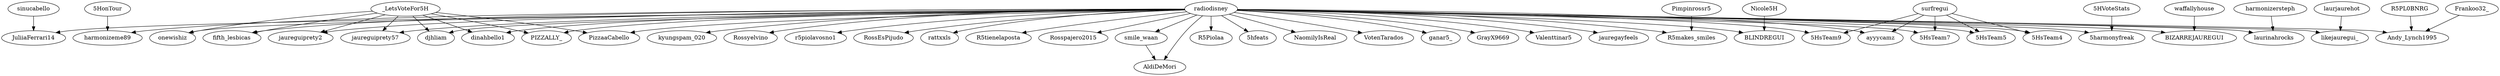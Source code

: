 strict digraph {
"radiodisney" -> "r5piolavosno1"
"radiodisney" -> "RossEsPijudo"
"radiodisney" -> "rattxxls"
"radiodisney" -> "JuliiaFerrari14"
"radiodisney" -> "R5tienelaposta"
"radiodisney" -> "Rosspajero2015"
"radiodisney" -> "harmonizeme89"
"radiodisney" -> "AldiDeMori"
"radiodisney" -> "R5Piolaa"
"radiodisney" -> "dinahbello1"
"radiodisney" -> "5hfeats"
"radiodisney" -> "R5makes_smiles"
"radiodisney" -> "BLINDREGUI"
"radiodisney" -> "PIZZALLY_"
"radiodisney" -> "PizzaaCabello"
"radiodisney" -> "onewishiz"
"radiodisney" -> "AldiDeMori"
"radiodisney" -> "5HsTeam7"
"radiodisney" -> "5HsTeam5"
"radiodisney" -> "5HsTeam4"
"radiodisney" -> "5HsTeam9"
"radiodisney" -> "fifth_lesbicas"
"radiodisney" -> "jaureguiprety2"
"radiodisney" -> "NaomilyIsReal"
"radiodisney" -> "jaureguiprety57"
"radiodisney" -> "djhliam"
"radiodisney" -> "Rosspajero2015"
"radiodisney" -> "NaomilyIsReal"
"radiodisney" -> "VotenTarados"
"radiodisney" -> "5harmonyfreak"
"radiodisney" -> "ganar5_"
"radiodisney" -> "BIZARREJAUREGUI"
"radiodisney" -> "GrayX9669"
"radiodisney" -> "GrayX9669"
"radiodisney" -> "laurinahrocks"
"radiodisney" -> "ayyycamz"
"radiodisney" -> "Valenttinar5"
"radiodisney" -> "jauregayfeels"
"radiodisney" -> "kyungspam_020"
"radiodisney" -> "Rossyelvino"
"radiodisney" -> "smile_waan"
"radiodisney" -> "likejauregui_"
"radiodisney" -> "Andy_Lynch1995"
"radiodisney" -> "Andy_Lynch1995"
"sinucabello" -> "JuliiaFerrari14"
"5HonTour" -> "harmonizeme89"
"_LetsVoteFor5H" -> "dinahbello1"
"_LetsVoteFor5H" -> "PIZZALLY_"
"_LetsVoteFor5H" -> "PizzaaCabello"
"_LetsVoteFor5H" -> "onewishiz"
"_LetsVoteFor5H" -> "fifth_lesbicas"
"_LetsVoteFor5H" -> "jaureguiprety2"
"_LetsVoteFor5H" -> "jaureguiprety57"
"_LetsVoteFor5H" -> "djhliam"
"Pimpinrossr5" -> "R5makes_smiles"
"Nicole5H" -> "BLINDREGUI"
"smile_waan" -> "AldiDeMori"
"surfregui" -> "5HsTeam7"
"surfregui" -> "5HsTeam5"
"surfregui" -> "5HsTeam4"
"surfregui" -> "5HsTeam9"
"surfregui" -> "ayyycamz"
"5HVoteStats" -> "5harmonyfreak"
"waffallyhouse" -> "BIZARREJAUREGUI"
"harmonizersteph" -> "laurinahrocks"
"laurjaurehot" -> "likejauregui_"
"Frankoo32_" -> "Andy_Lynch1995"
"R5PL0BNRG" -> "Andy_Lynch1995"
}